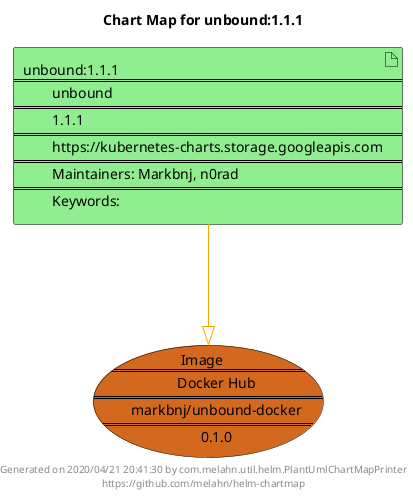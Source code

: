 @startuml
skinparam linetype ortho
skinparam backgroundColor white
skinparam usecaseBorderColor black
skinparam usecaseArrowColor LightSlateGray
skinparam artifactBorderColor black
skinparam artifactArrowColor LightSlateGray

title Chart Map for unbound:1.1.1

'There is one referenced Helm Chart
artifact "unbound:1.1.1\n====\n\tunbound\n====\n\t1.1.1\n====\n\thttps://kubernetes-charts.storage.googleapis.com\n====\n\tMaintainers: Markbnj, n0rad\n====\n\tKeywords: " as unbound_1_1_1 #LightGreen

'There is one referenced Docker Image
usecase "Image\n====\n\tDocker Hub\n====\n\tmarkbnj/unbound-docker\n====\n\t0.1.0" as markbnj_unbound_docker_0_1_0 #Chocolate

'Chart Dependencies
unbound_1_1_1--[#orange]-|>markbnj_unbound_docker_0_1_0

center footer Generated on 2020/04/21 20:41:30 by com.melahn.util.helm.PlantUmlChartMapPrinter\nhttps://github.com/melahn/helm-chartmap
@enduml
